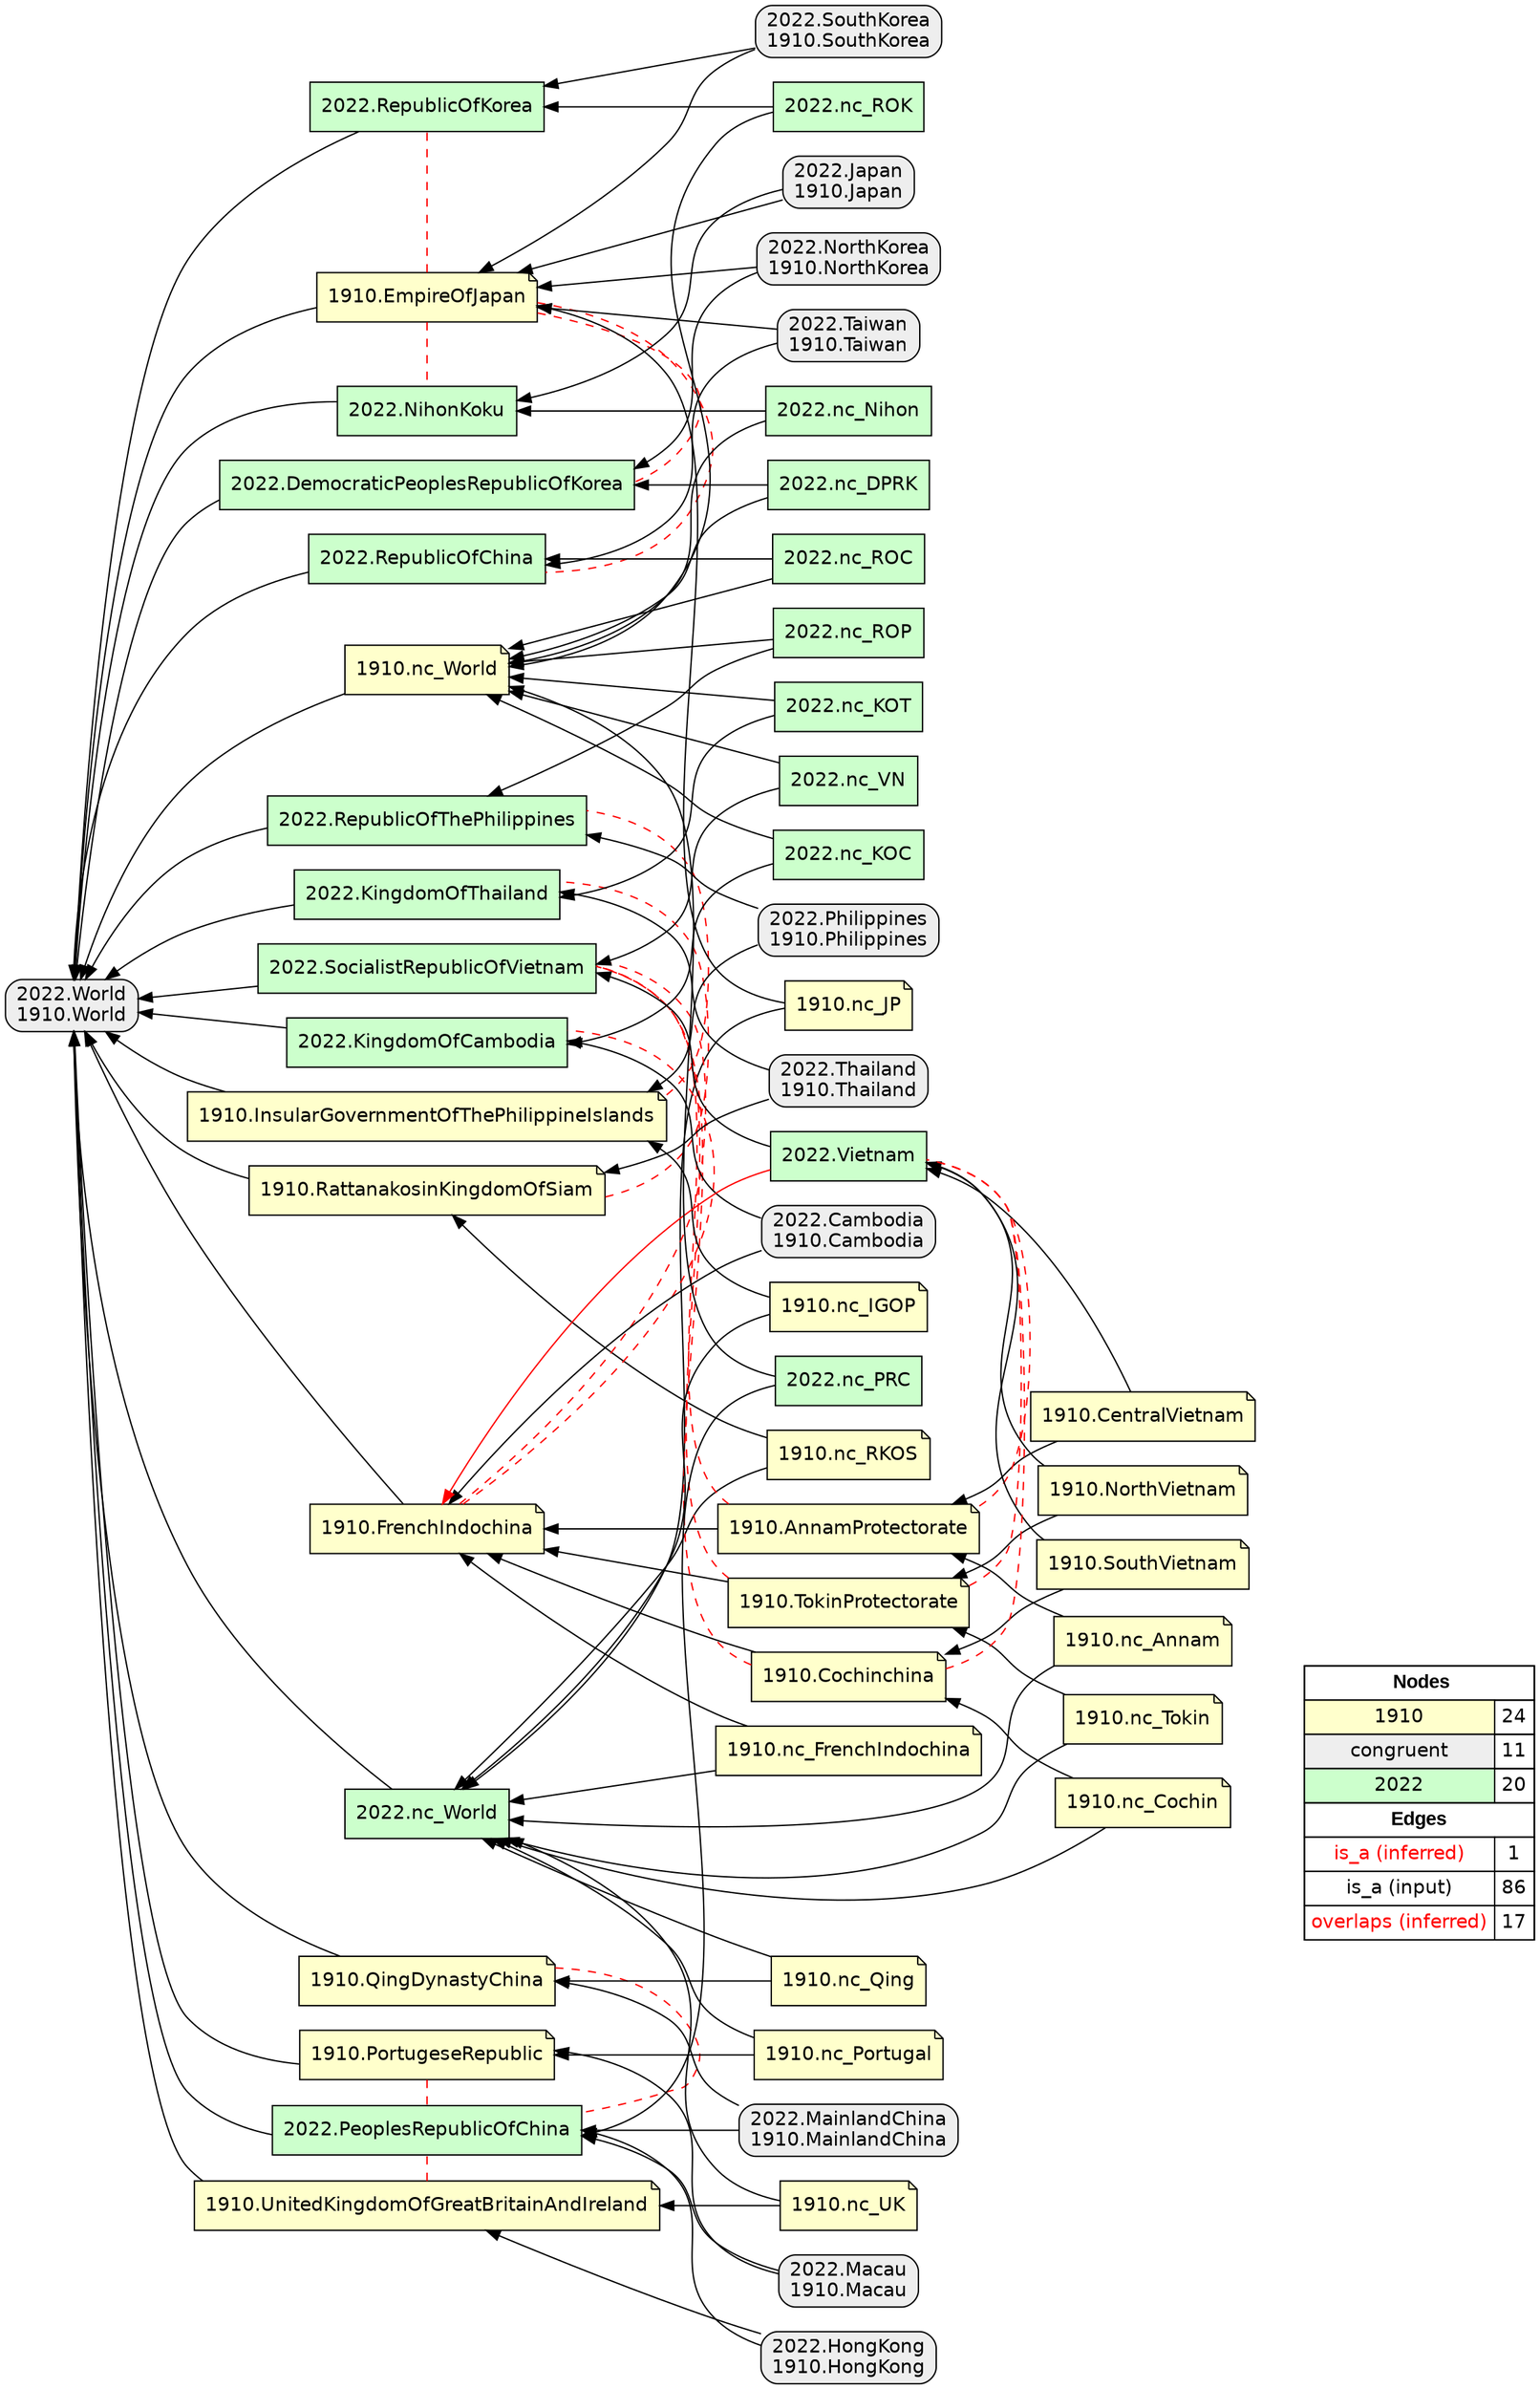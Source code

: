 digraph{
rankdir=RL
node[shape=note style=filled fillcolor="#FFFFCC" fontname="helvetica"] 
"1910.QingDynastyChina"
"1910.nc_RKOS"
"1910.EmpireOfJapan"
"1910.nc_World"
"1910.nc_Portugal"
"1910.InsularGovernmentOfThePhilippineIslands"
"1910.TokinProtectorate"
"1910.NorthVietnam"
"1910.RattanakosinKingdomOfSiam"
"1910.CentralVietnam"
"1910.nc_Tokin"
"1910.nc_Annam"
"1910.nc_FrenchIndochina"
"1910.nc_JP"
"1910.nc_UK"
"1910.FrenchIndochina"
"1910.PortugeseRepublic"
"1910.AnnamProtectorate"
"1910.nc_Cochin"
"1910.SouthVietnam"
"1910.nc_Qing"
"1910.UnitedKingdomOfGreatBritainAndIreland"
"1910.Cochinchina"
"1910.nc_IGOP"
node[shape=box style="filled,rounded" fillcolor="#EEEEEE" fontname="helvetica"] 
"2022.Cambodia\n1910.Cambodia"
"2022.HongKong\n1910.HongKong"
"2022.Japan\n1910.Japan"
"2022.Macau\n1910.Macau"
"2022.MainlandChina\n1910.MainlandChina"
"2022.Thailand\n1910.Thailand"
"2022.SouthKorea\n1910.SouthKorea"
"2022.World\n1910.World"
"2022.NorthKorea\n1910.NorthKorea"
"2022.Taiwan\n1910.Taiwan"
"2022.Philippines\n1910.Philippines"
node[shape=box style=filled fillcolor="#CCFFCC" fontname="helvetica"] 
"2022.nc_Nihon"
"2022.nc_VN"
"2022.SocialistRepublicOfVietnam"
"2022.RepublicOfKorea"
"2022.DemocraticPeoplesRepublicOfKorea"
"2022.nc_World"
"2022.PeoplesRepublicOfChina"
"2022.RepublicOfChina"
"2022.RepublicOfThePhilippines"
"2022.Vietnam"
"2022.nc_DPRK"
"2022.NihonKoku"
"2022.KingdomOfThailand"
"2022.nc_PRC"
"2022.nc_ROK"
"2022.nc_KOC"
"2022.nc_ROC"
"2022.nc_KOT"
"2022.nc_ROP"
"2022.KingdomOfCambodia"
edge[arrowhead=normal style=solid color="#FF0000" constraint=true penwidth=1]
"2022.Vietnam" -> "1910.FrenchIndochina"
edge[arrowhead=normal style=solid color="#000000" constraint=true penwidth=1]
"2022.HongKong\n1910.HongKong" -> "2022.PeoplesRepublicOfChina"
"1910.CentralVietnam" -> "2022.Vietnam"
"2022.nc_ROC" -> "2022.RepublicOfChina"
"2022.nc_DPRK" -> "2022.DemocraticPeoplesRepublicOfKorea"
"1910.QingDynastyChina" -> "2022.World\n1910.World"
"1910.TokinProtectorate" -> "1910.FrenchIndochina"
"2022.nc_KOT" -> "1910.nc_World"
"1910.InsularGovernmentOfThePhilippineIslands" -> "2022.World\n1910.World"
"2022.Taiwan\n1910.Taiwan" -> "1910.EmpireOfJapan"
"1910.FrenchIndochina" -> "2022.World\n1910.World"
"2022.SocialistRepublicOfVietnam" -> "2022.World\n1910.World"
"2022.NorthKorea\n1910.NorthKorea" -> "1910.EmpireOfJapan"
"2022.RepublicOfThePhilippines" -> "2022.World\n1910.World"
"2022.nc_ROP" -> "1910.nc_World"
"2022.Philippines\n1910.Philippines" -> "1910.InsularGovernmentOfThePhilippineIslands"
"1910.nc_Cochin" -> "1910.Cochinchina"
"2022.RepublicOfChina" -> "2022.World\n1910.World"
"1910.nc_RKOS" -> "1910.RattanakosinKingdomOfSiam"
"2022.nc_Nihon" -> "2022.NihonKoku"
"1910.PortugeseRepublic" -> "2022.World\n1910.World"
"1910.SouthVietnam" -> "1910.Cochinchina"
"2022.nc_VN" -> "2022.SocialistRepublicOfVietnam"
"2022.nc_KOT" -> "2022.KingdomOfThailand"
"1910.nc_Cochin" -> "2022.nc_World"
"1910.nc_FrenchIndochina" -> "2022.nc_World"
"1910.UnitedKingdomOfGreatBritainAndIreland" -> "2022.World\n1910.World"
"2022.SouthKorea\n1910.SouthKorea" -> "1910.EmpireOfJapan"
"1910.nc_FrenchIndochina" -> "1910.FrenchIndochina"
"2022.Cambodia\n1910.Cambodia" -> "2022.KingdomOfCambodia"
"1910.nc_IGOP" -> "1910.InsularGovernmentOfThePhilippineIslands"
"2022.Thailand\n1910.Thailand" -> "1910.RattanakosinKingdomOfSiam"
"1910.CentralVietnam" -> "1910.AnnamProtectorate"
"2022.nc_KOC" -> "1910.nc_World"
"1910.nc_Qing" -> "1910.QingDynastyChina"
"1910.NorthVietnam" -> "1910.TokinProtectorate"
"2022.KingdomOfCambodia" -> "2022.World\n1910.World"
"1910.nc_World" -> "2022.World\n1910.World"
"2022.RepublicOfKorea" -> "2022.World\n1910.World"
"2022.nc_World" -> "2022.World\n1910.World"
"2022.KingdomOfThailand" -> "2022.World\n1910.World"
"1910.nc_Portugal" -> "2022.nc_World"
"1910.NorthVietnam" -> "2022.Vietnam"
"1910.nc_Qing" -> "2022.nc_World"
"1910.SouthVietnam" -> "2022.Vietnam"
"2022.Japan\n1910.Japan" -> "2022.NihonKoku"
"2022.PeoplesRepublicOfChina" -> "2022.World\n1910.World"
"2022.nc_DPRK" -> "1910.nc_World"
"2022.nc_VN" -> "1910.nc_World"
"2022.MainlandChina\n1910.MainlandChina" -> "1910.QingDynastyChina"
"1910.Cochinchina" -> "1910.FrenchIndochina"
"2022.MainlandChina\n1910.MainlandChina" -> "2022.PeoplesRepublicOfChina"
"2022.nc_ROK" -> "2022.RepublicOfKorea"
"2022.nc_ROP" -> "2022.RepublicOfThePhilippines"
"1910.nc_IGOP" -> "2022.nc_World"
"2022.Cambodia\n1910.Cambodia" -> "1910.FrenchIndochina"
"2022.Macau\n1910.Macau" -> "1910.PortugeseRepublic"
"1910.nc_UK" -> "1910.UnitedKingdomOfGreatBritainAndIreland"
"1910.nc_JP" -> "1910.EmpireOfJapan"
"1910.nc_Annam" -> "2022.nc_World"
"2022.Thailand\n1910.Thailand" -> "2022.KingdomOfThailand"
"1910.nc_Tokin" -> "1910.TokinProtectorate"
"1910.nc_JP" -> "2022.nc_World"
"1910.nc_RKOS" -> "2022.nc_World"
"1910.nc_UK" -> "2022.nc_World"
"2022.Vietnam" -> "2022.SocialistRepublicOfVietnam"
"2022.SouthKorea\n1910.SouthKorea" -> "2022.RepublicOfKorea"
"2022.Philippines\n1910.Philippines" -> "2022.RepublicOfThePhilippines"
"2022.Taiwan\n1910.Taiwan" -> "2022.RepublicOfChina"
"2022.NorthKorea\n1910.NorthKorea" -> "2022.DemocraticPeoplesRepublicOfKorea"
"2022.HongKong\n1910.HongKong" -> "1910.UnitedKingdomOfGreatBritainAndIreland"
"1910.nc_Tokin" -> "2022.nc_World"
"2022.NihonKoku" -> "2022.World\n1910.World"
"2022.DemocraticPeoplesRepublicOfKorea" -> "2022.World\n1910.World"
"2022.nc_Nihon" -> "1910.nc_World"
"2022.nc_PRC" -> "1910.nc_World"
"1910.EmpireOfJapan" -> "2022.World\n1910.World"
"1910.RattanakosinKingdomOfSiam" -> "2022.World\n1910.World"
"2022.Macau\n1910.Macau" -> "2022.PeoplesRepublicOfChina"
"2022.nc_ROK" -> "1910.nc_World"
"2022.Japan\n1910.Japan" -> "1910.EmpireOfJapan"
"2022.nc_KOC" -> "2022.KingdomOfCambodia"
"1910.nc_Portugal" -> "1910.PortugeseRepublic"
"1910.AnnamProtectorate" -> "1910.FrenchIndochina"
"1910.nc_Annam" -> "1910.AnnamProtectorate"
"2022.nc_PRC" -> "2022.PeoplesRepublicOfChina"
"2022.nc_ROC" -> "1910.nc_World"
edge[arrowhead=normal style=dotted color="#000000" constraint=true penwidth=1]
edge[arrowhead=none style=dashed color="#FF0000" constraint=false penwidth=1]
"1910.InsularGovernmentOfThePhilippineIslands" -> "2022.RepublicOfThePhilippines"
"1910.UnitedKingdomOfGreatBritainAndIreland" -> "2022.PeoplesRepublicOfChina"
"1910.TokinProtectorate" -> "2022.Vietnam"
"1910.RattanakosinKingdomOfSiam" -> "2022.KingdomOfThailand"
"1910.Cochinchina" -> "2022.Vietnam"
"1910.FrenchIndochina" -> "2022.SocialistRepublicOfVietnam"
"1910.EmpireOfJapan" -> "2022.NihonKoku"
"1910.AnnamProtectorate" -> "2022.SocialistRepublicOfVietnam"
"1910.AnnamProtectorate" -> "2022.Vietnam"
"1910.QingDynastyChina" -> "2022.PeoplesRepublicOfChina"
"1910.Cochinchina" -> "2022.SocialistRepublicOfVietnam"
"1910.FrenchIndochina" -> "2022.KingdomOfCambodia"
"1910.EmpireOfJapan" -> "2022.DemocraticPeoplesRepublicOfKorea"
"1910.PortugeseRepublic" -> "2022.PeoplesRepublicOfChina"
"1910.EmpireOfJapan" -> "2022.RepublicOfKorea"
"1910.TokinProtectorate" -> "2022.SocialistRepublicOfVietnam"
"1910.EmpireOfJapan" -> "2022.RepublicOfChina"
node[shape=box] 
{rank=source Legend [fillcolor= white margin=0 label=< 
 <TABLE BORDER="0" CELLBORDER="1" CELLSPACING="0" CELLPADDING="4"> 
<TR> <TD COLSPAN="2"><font face="Arial Black"> Nodes</font></TD> </TR> 
<TR> 
 <TD bgcolor="#FFFFCC" fontname="helvetica">1910</TD> 
 <TD>24</TD> 
 </TR> 
<TR> 
 <TD bgcolor="#EEEEEE" fontname="helvetica">congruent</TD> 
 <TD>11</TD> 
 </TR> 
<TR> 
 <TD bgcolor="#CCFFCC" fontname="helvetica">2022</TD> 
 <TD>20</TD> 
 </TR> 
<TR> <TD COLSPAN="2"><font face = "Arial Black"> Edges </font></TD> </TR> 
<TR> 
 <TD><font color ="#FF0000">is_a (inferred)</font></TD><TD>1</TD>
</TR>
<TR> 
 <TD><font color ="#000000">is_a (input)</font></TD><TD>86</TD>
</TR>
<TR> 
 <TD><font color ="#FF0000">overlaps (inferred)</font></TD><TD>17</TD>
</TR>
</TABLE> 
 >] } 
}